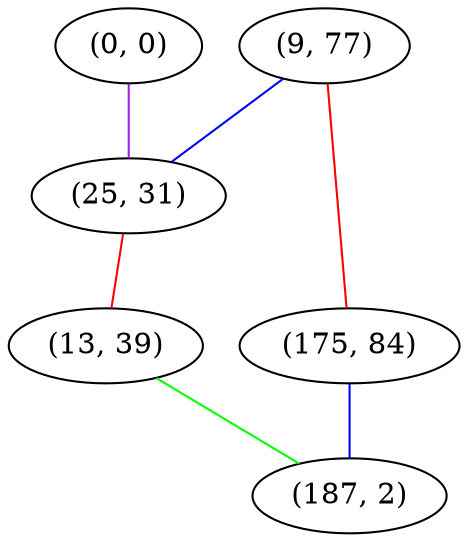 graph "" {
"(9, 77)";
"(0, 0)";
"(25, 31)";
"(175, 84)";
"(13, 39)";
"(187, 2)";
"(9, 77)" -- "(175, 84)"  [color=red, key=0, weight=1];
"(9, 77)" -- "(25, 31)"  [color=blue, key=0, weight=3];
"(0, 0)" -- "(25, 31)"  [color=purple, key=0, weight=4];
"(25, 31)" -- "(13, 39)"  [color=red, key=0, weight=1];
"(175, 84)" -- "(187, 2)"  [color=blue, key=0, weight=3];
"(13, 39)" -- "(187, 2)"  [color=green, key=0, weight=2];
}
